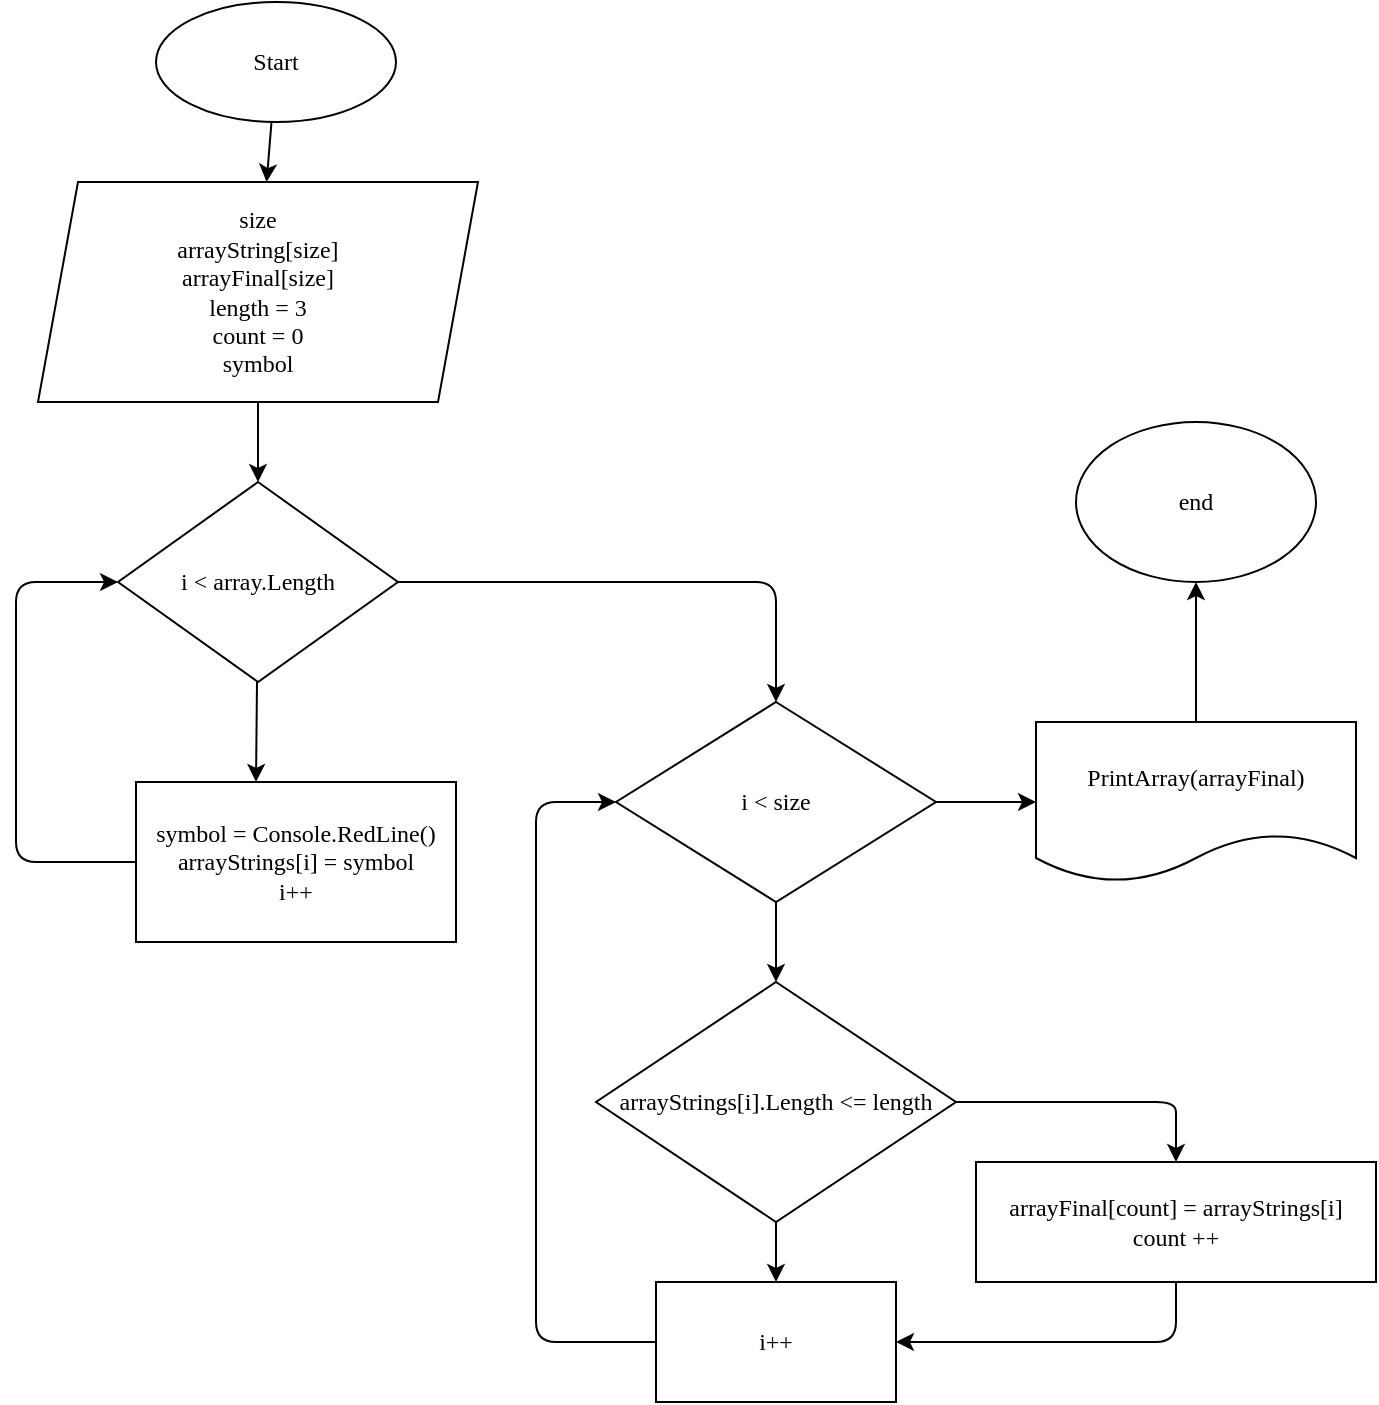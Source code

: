 <mxfile>
    <diagram id="QmCbIeH7GBZaSZ97AJWd" name="Страница 1">
        <mxGraphModel dx="637" dy="469" grid="1" gridSize="10" guides="1" tooltips="1" connect="1" arrows="1" fold="1" page="1" pageScale="1" pageWidth="827" pageHeight="1169" math="0" shadow="0">
            <root>
                <mxCell id="0"/>
                <mxCell id="1" parent="0"/>
                <mxCell id="3" style="edgeStyle=none;html=1;fontFamily=Times New Roman;" edge="1" parent="1" source="2" target="4">
                    <mxGeometry relative="1" as="geometry">
                        <mxPoint x="150" y="110" as="targetPoint"/>
                    </mxGeometry>
                </mxCell>
                <mxCell id="2" value="Start" style="ellipse;whiteSpace=wrap;html=1;fontFamily=Times New Roman;" vertex="1" parent="1">
                    <mxGeometry x="90" y="10" width="120" height="60" as="geometry"/>
                </mxCell>
                <mxCell id="5" style="edgeStyle=none;html=1;fontFamily=Times New Roman;" edge="1" parent="1" source="4" target="6">
                    <mxGeometry relative="1" as="geometry">
                        <mxPoint x="141" y="250" as="targetPoint"/>
                    </mxGeometry>
                </mxCell>
                <mxCell id="4" value="size&lt;br&gt;arrayString[size]&lt;br&gt;arrayFinal[size]&lt;br&gt;length = 3&lt;br&gt;count = 0&lt;br&gt;symbol" style="shape=parallelogram;perimeter=parallelogramPerimeter;whiteSpace=wrap;html=1;fixedSize=1;fontFamily=Times New Roman;" vertex="1" parent="1">
                    <mxGeometry x="31" y="100" width="220" height="110" as="geometry"/>
                </mxCell>
                <mxCell id="7" style="edgeStyle=none;html=1;fontFamily=Times New Roman;" edge="1" parent="1" source="6">
                    <mxGeometry relative="1" as="geometry">
                        <mxPoint x="140" y="400" as="targetPoint"/>
                    </mxGeometry>
                </mxCell>
                <mxCell id="11" style="edgeStyle=none;html=1;fontFamily=Times New Roman;" edge="1" parent="1" source="6">
                    <mxGeometry relative="1" as="geometry">
                        <mxPoint x="400" y="360" as="targetPoint"/>
                        <Array as="points">
                            <mxPoint x="400" y="300"/>
                        </Array>
                    </mxGeometry>
                </mxCell>
                <mxCell id="6" value="i &amp;lt; array.Length" style="rhombus;whiteSpace=wrap;html=1;fontFamily=Times New Roman;" vertex="1" parent="1">
                    <mxGeometry x="71" y="250" width="140" height="100" as="geometry"/>
                </mxCell>
                <mxCell id="10" style="edgeStyle=none;html=1;fontFamily=Times New Roman;entryX=0;entryY=0.5;entryDx=0;entryDy=0;" edge="1" parent="1" source="9" target="6">
                    <mxGeometry relative="1" as="geometry">
                        <mxPoint x="40" y="440" as="targetPoint"/>
                        <Array as="points">
                            <mxPoint x="20" y="440"/>
                            <mxPoint x="20" y="300"/>
                        </Array>
                    </mxGeometry>
                </mxCell>
                <mxCell id="9" value="symbol = Console.RedLine()&lt;br&gt;arrayStrings[i] = symbol&lt;br&gt;i++" style="rounded=0;whiteSpace=wrap;html=1;fontFamily=Times New Roman;" vertex="1" parent="1">
                    <mxGeometry x="80" y="400" width="160" height="80" as="geometry"/>
                </mxCell>
                <mxCell id="13" style="edgeStyle=none;html=1;fontFamily=Times New Roman;" edge="1" parent="1" source="12" target="14">
                    <mxGeometry relative="1" as="geometry">
                        <mxPoint x="530" y="410" as="targetPoint"/>
                    </mxGeometry>
                </mxCell>
                <mxCell id="17" style="edgeStyle=none;html=1;fontFamily=Times New Roman;" edge="1" parent="1" source="12" target="18">
                    <mxGeometry relative="1" as="geometry">
                        <mxPoint x="400" y="500" as="targetPoint"/>
                    </mxGeometry>
                </mxCell>
                <mxCell id="12" value="i &amp;lt; size" style="rhombus;whiteSpace=wrap;html=1;fontFamily=Times New Roman;" vertex="1" parent="1">
                    <mxGeometry x="320" y="360" width="160" height="100" as="geometry"/>
                </mxCell>
                <mxCell id="15" style="edgeStyle=none;html=1;fontFamily=Times New Roman;" edge="1" parent="1" source="14" target="16">
                    <mxGeometry relative="1" as="geometry">
                        <mxPoint x="610" y="310" as="targetPoint"/>
                    </mxGeometry>
                </mxCell>
                <mxCell id="14" value="PrintArray(arrayFinal)" style="shape=document;whiteSpace=wrap;html=1;boundedLbl=1;fontFamily=Times New Roman;" vertex="1" parent="1">
                    <mxGeometry x="530" y="370" width="160" height="80" as="geometry"/>
                </mxCell>
                <mxCell id="16" value="end" style="ellipse;whiteSpace=wrap;html=1;fontFamily=Times New Roman;" vertex="1" parent="1">
                    <mxGeometry x="550" y="220" width="120" height="80" as="geometry"/>
                </mxCell>
                <mxCell id="19" style="edgeStyle=none;html=1;fontFamily=Times New Roman;" edge="1" parent="1" source="18" target="20">
                    <mxGeometry relative="1" as="geometry">
                        <mxPoint x="400" y="660" as="targetPoint"/>
                    </mxGeometry>
                </mxCell>
                <mxCell id="22" style="edgeStyle=none;html=1;fontFamily=Times New Roman;" edge="1" parent="1" source="18" target="23">
                    <mxGeometry relative="1" as="geometry">
                        <mxPoint x="600" y="600" as="targetPoint"/>
                        <Array as="points">
                            <mxPoint x="600" y="560"/>
                            <mxPoint x="600" y="570"/>
                        </Array>
                    </mxGeometry>
                </mxCell>
                <mxCell id="18" value="arrayStrings[i].Length &amp;lt;= length" style="rhombus;whiteSpace=wrap;html=1;fontFamily=Times New Roman;" vertex="1" parent="1">
                    <mxGeometry x="310" y="500" width="180" height="120" as="geometry"/>
                </mxCell>
                <mxCell id="21" style="edgeStyle=none;html=1;fontFamily=Times New Roman;entryX=0;entryY=0.5;entryDx=0;entryDy=0;" edge="1" parent="1" source="20" target="12">
                    <mxGeometry relative="1" as="geometry">
                        <mxPoint x="290" y="590" as="targetPoint"/>
                        <Array as="points">
                            <mxPoint x="280" y="680"/>
                            <mxPoint x="280" y="410"/>
                        </Array>
                    </mxGeometry>
                </mxCell>
                <mxCell id="20" value="i++" style="rounded=0;whiteSpace=wrap;html=1;fontFamily=Times New Roman;" vertex="1" parent="1">
                    <mxGeometry x="340" y="650" width="120" height="60" as="geometry"/>
                </mxCell>
                <mxCell id="24" style="edgeStyle=none;html=1;fontFamily=Times New Roman;entryX=1;entryY=0.5;entryDx=0;entryDy=0;exitX=0.5;exitY=1;exitDx=0;exitDy=0;" edge="1" parent="1" source="23" target="20">
                    <mxGeometry relative="1" as="geometry">
                        <mxPoint x="600" y="700" as="targetPoint"/>
                        <Array as="points">
                            <mxPoint x="600" y="680"/>
                        </Array>
                    </mxGeometry>
                </mxCell>
                <mxCell id="23" value="arrayFinal[count] = arrayStrings[i]&lt;br&gt;count ++" style="rounded=0;whiteSpace=wrap;html=1;fontFamily=Times New Roman;" vertex="1" parent="1">
                    <mxGeometry x="500" y="590" width="200" height="60" as="geometry"/>
                </mxCell>
            </root>
        </mxGraphModel>
    </diagram>
</mxfile>
